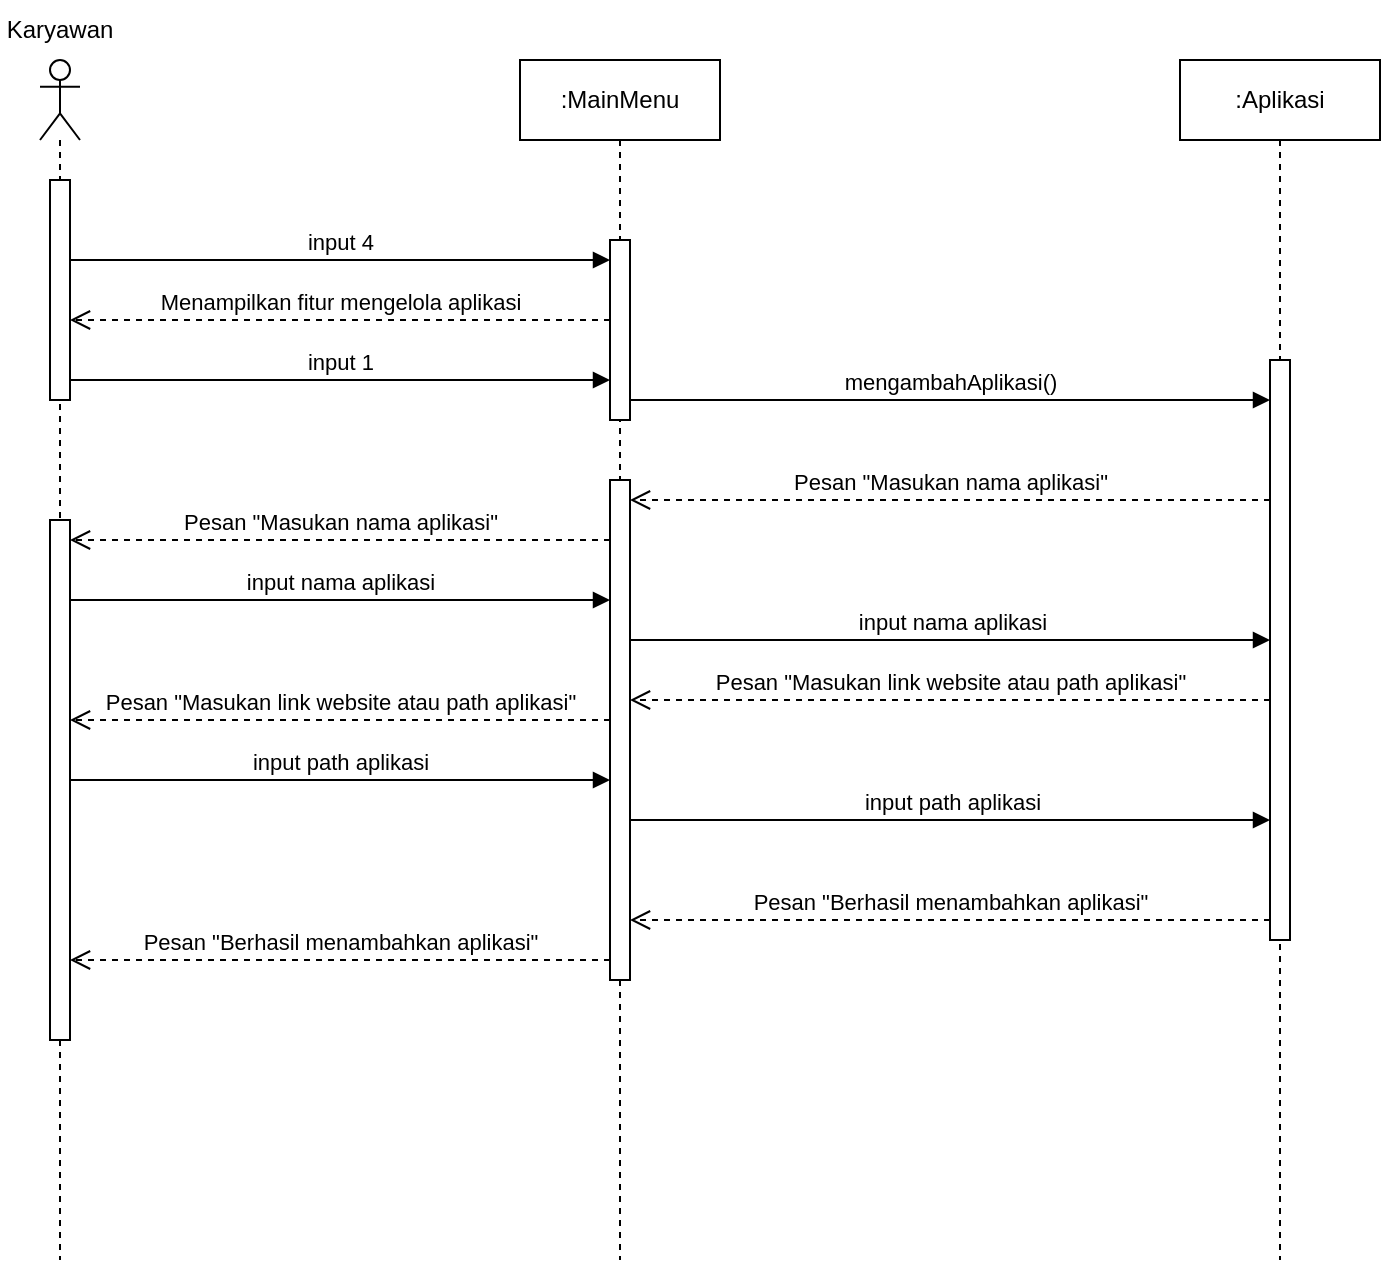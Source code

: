 <mxfile version="20.8.16" type="device"><diagram name="Page-1" id="hsEiUE6rb0Fl2Vn4ClH9"><mxGraphModel dx="858" dy="1035" grid="1" gridSize="10" guides="1" tooltips="1" connect="1" arrows="1" fold="1" page="1" pageScale="1" pageWidth="850" pageHeight="1100" math="0" shadow="0"><root><mxCell id="0"/><mxCell id="1" parent="0"/><mxCell id="4gzH-JT1sRoO6kG5hgGp-1" value="" style="shape=umlLifeline;participant=umlActor;perimeter=lifelinePerimeter;whiteSpace=wrap;html=1;container=1;collapsible=0;recursiveResize=0;verticalAlign=top;spacingTop=36;outlineConnect=0;" vertex="1" parent="1"><mxGeometry x="40" y="80" width="20" height="600" as="geometry"/></mxCell><mxCell id="4gzH-JT1sRoO6kG5hgGp-2" value="" style="html=1;points=[];perimeter=orthogonalPerimeter;" vertex="1" parent="4gzH-JT1sRoO6kG5hgGp-1"><mxGeometry x="5" y="60" width="10" height="110" as="geometry"/></mxCell><mxCell id="4gzH-JT1sRoO6kG5hgGp-3" value="" style="html=1;points=[];perimeter=orthogonalPerimeter;" vertex="1" parent="4gzH-JT1sRoO6kG5hgGp-1"><mxGeometry x="5" y="230" width="10" height="260" as="geometry"/></mxCell><mxCell id="4gzH-JT1sRoO6kG5hgGp-4" value="Karyawan" style="text;html=1;strokeColor=none;fillColor=none;align=center;verticalAlign=middle;whiteSpace=wrap;rounded=0;" vertex="1" parent="1"><mxGeometry x="20" y="50" width="60" height="30" as="geometry"/></mxCell><mxCell id="4gzH-JT1sRoO6kG5hgGp-5" value=":MainMenu" style="shape=umlLifeline;perimeter=lifelinePerimeter;whiteSpace=wrap;html=1;container=1;collapsible=0;recursiveResize=0;outlineConnect=0;" vertex="1" parent="1"><mxGeometry x="280" y="80" width="100" height="600" as="geometry"/></mxCell><mxCell id="4gzH-JT1sRoO6kG5hgGp-6" value="" style="html=1;points=[];perimeter=orthogonalPerimeter;" vertex="1" parent="4gzH-JT1sRoO6kG5hgGp-5"><mxGeometry x="45" y="90" width="10" height="90" as="geometry"/></mxCell><mxCell id="4gzH-JT1sRoO6kG5hgGp-7" value="" style="html=1;points=[];perimeter=orthogonalPerimeter;" vertex="1" parent="4gzH-JT1sRoO6kG5hgGp-5"><mxGeometry x="45" y="210" width="10" height="250" as="geometry"/></mxCell><mxCell id="4gzH-JT1sRoO6kG5hgGp-8" value=":Aplikasi" style="shape=umlLifeline;perimeter=lifelinePerimeter;whiteSpace=wrap;html=1;container=1;collapsible=0;recursiveResize=0;outlineConnect=0;" vertex="1" parent="1"><mxGeometry x="610" y="80" width="100" height="600" as="geometry"/></mxCell><mxCell id="4gzH-JT1sRoO6kG5hgGp-9" value="" style="html=1;points=[];perimeter=orthogonalPerimeter;" vertex="1" parent="4gzH-JT1sRoO6kG5hgGp-8"><mxGeometry x="45" y="150" width="10" height="290" as="geometry"/></mxCell><mxCell id="4gzH-JT1sRoO6kG5hgGp-10" value="input 4" style="html=1;verticalAlign=bottom;endArrow=block;rounded=0;" edge="1" parent="1" source="4gzH-JT1sRoO6kG5hgGp-2" target="4gzH-JT1sRoO6kG5hgGp-6"><mxGeometry width="80" relative="1" as="geometry"><mxPoint x="140" y="190" as="sourcePoint"/><mxPoint x="220" y="190" as="targetPoint"/><Array as="points"><mxPoint x="230" y="180"/></Array></mxGeometry></mxCell><mxCell id="4gzH-JT1sRoO6kG5hgGp-11" value="Menampilkan fitur mengelola aplikasi" style="html=1;verticalAlign=bottom;endArrow=open;dashed=1;endSize=8;rounded=0;" edge="1" parent="1" source="4gzH-JT1sRoO6kG5hgGp-6" target="4gzH-JT1sRoO6kG5hgGp-2"><mxGeometry relative="1" as="geometry"><mxPoint x="250" y="230" as="sourcePoint"/><mxPoint x="170" y="230" as="targetPoint"/><Array as="points"><mxPoint x="240" y="210"/></Array></mxGeometry></mxCell><mxCell id="4gzH-JT1sRoO6kG5hgGp-12" value="input 1" style="html=1;verticalAlign=bottom;endArrow=block;rounded=0;" edge="1" parent="1" source="4gzH-JT1sRoO6kG5hgGp-2" target="4gzH-JT1sRoO6kG5hgGp-6"><mxGeometry width="80" relative="1" as="geometry"><mxPoint x="140" y="259.71" as="sourcePoint"/><mxPoint x="330" y="259.71" as="targetPoint"/><Array as="points"><mxPoint x="230" y="240"/><mxPoint x="250" y="240"/><mxPoint x="280" y="240"/></Array></mxGeometry></mxCell><mxCell id="4gzH-JT1sRoO6kG5hgGp-13" value="mengambahAplikasi()" style="html=1;verticalAlign=bottom;endArrow=block;rounded=0;" edge="1" parent="1" source="4gzH-JT1sRoO6kG5hgGp-6" target="4gzH-JT1sRoO6kG5hgGp-9"><mxGeometry width="80" relative="1" as="geometry"><mxPoint x="340" y="250" as="sourcePoint"/><mxPoint x="530" y="250" as="targetPoint"/><Array as="points"><mxPoint x="435" y="250"/><mxPoint x="455" y="250"/><mxPoint x="485" y="250"/></Array></mxGeometry></mxCell><mxCell id="4gzH-JT1sRoO6kG5hgGp-14" value="Pesan &quot;Masukan nama aplikasi&quot;" style="html=1;verticalAlign=bottom;endArrow=open;dashed=1;endSize=8;rounded=0;" edge="1" parent="1" source="4gzH-JT1sRoO6kG5hgGp-9" target="4gzH-JT1sRoO6kG5hgGp-7"><mxGeometry relative="1" as="geometry"><mxPoint x="530" y="300" as="sourcePoint"/><mxPoint x="340" y="300" as="targetPoint"/><Array as="points"><mxPoint x="445" y="300"/></Array></mxGeometry></mxCell><mxCell id="4gzH-JT1sRoO6kG5hgGp-15" value="Pesan &quot;Masukan nama aplikasi&quot;" style="html=1;verticalAlign=bottom;endArrow=open;dashed=1;endSize=8;rounded=0;" edge="1" parent="1" source="4gzH-JT1sRoO6kG5hgGp-7" target="4gzH-JT1sRoO6kG5hgGp-3"><mxGeometry relative="1" as="geometry"><mxPoint x="320" y="320" as="sourcePoint"/><mxPoint x="140" y="320" as="targetPoint"/><Array as="points"><mxPoint x="250" y="320"/></Array></mxGeometry></mxCell><mxCell id="4gzH-JT1sRoO6kG5hgGp-16" value="input nama aplikasi" style="html=1;verticalAlign=bottom;endArrow=block;rounded=0;" edge="1" parent="1" source="4gzH-JT1sRoO6kG5hgGp-3" target="4gzH-JT1sRoO6kG5hgGp-7"><mxGeometry width="80" relative="1" as="geometry"><mxPoint x="140" y="350" as="sourcePoint"/><mxPoint x="330" y="350" as="targetPoint"/><Array as="points"><mxPoint x="235" y="350"/><mxPoint x="255" y="350"/><mxPoint x="285" y="350"/></Array></mxGeometry></mxCell><mxCell id="4gzH-JT1sRoO6kG5hgGp-17" value="input nama aplikasi" style="html=1;verticalAlign=bottom;endArrow=block;rounded=0;" edge="1" parent="1" source="4gzH-JT1sRoO6kG5hgGp-7" target="4gzH-JT1sRoO6kG5hgGp-9"><mxGeometry x="0.003" width="80" relative="1" as="geometry"><mxPoint x="340" y="370" as="sourcePoint"/><mxPoint x="530" y="370" as="targetPoint"/><Array as="points"><mxPoint x="440" y="370"/><mxPoint x="460" y="370"/><mxPoint x="490" y="370"/></Array><mxPoint as="offset"/></mxGeometry></mxCell><mxCell id="4gzH-JT1sRoO6kG5hgGp-18" value="Pesan &quot;Masukan link website atau path aplikasi&quot;" style="html=1;verticalAlign=bottom;endArrow=open;dashed=1;endSize=8;rounded=0;" edge="1" parent="1" source="4gzH-JT1sRoO6kG5hgGp-7" target="4gzH-JT1sRoO6kG5hgGp-3"><mxGeometry relative="1" as="geometry"><mxPoint x="320" y="410" as="sourcePoint"/><mxPoint x="130" y="410" as="targetPoint"/><Array as="points"><mxPoint x="245" y="410"/></Array></mxGeometry></mxCell><mxCell id="4gzH-JT1sRoO6kG5hgGp-19" value="Pesan &quot;Masukan link website atau path aplikasi&quot;" style="html=1;verticalAlign=bottom;endArrow=open;dashed=1;endSize=8;rounded=0;" edge="1" parent="1" source="4gzH-JT1sRoO6kG5hgGp-9" target="4gzH-JT1sRoO6kG5hgGp-7"><mxGeometry relative="1" as="geometry"><mxPoint x="510" y="390" as="sourcePoint"/><mxPoint x="330" y="390" as="targetPoint"/><Array as="points"><mxPoint x="480" y="400"/><mxPoint x="390" y="400"/></Array></mxGeometry></mxCell><mxCell id="4gzH-JT1sRoO6kG5hgGp-20" value="input path&amp;nbsp;aplikasi" style="html=1;verticalAlign=bottom;endArrow=block;rounded=0;" edge="1" parent="1" source="4gzH-JT1sRoO6kG5hgGp-7" target="4gzH-JT1sRoO6kG5hgGp-9"><mxGeometry x="0.003" width="80" relative="1" as="geometry"><mxPoint x="330" y="460" as="sourcePoint"/><mxPoint x="510" y="460" as="targetPoint"/><Array as="points"><mxPoint x="435" y="460"/><mxPoint x="455" y="460"/><mxPoint x="485" y="460"/></Array><mxPoint as="offset"/></mxGeometry></mxCell><mxCell id="4gzH-JT1sRoO6kG5hgGp-21" value="input path aplikasi" style="html=1;verticalAlign=bottom;endArrow=block;rounded=0;" edge="1" parent="1" source="4gzH-JT1sRoO6kG5hgGp-3" target="4gzH-JT1sRoO6kG5hgGp-7"><mxGeometry x="-0.002" width="80" relative="1" as="geometry"><mxPoint x="130" y="440" as="sourcePoint"/><mxPoint x="320" y="440" as="targetPoint"/><Array as="points"><mxPoint x="230" y="440"/><mxPoint x="250" y="440"/><mxPoint x="280" y="440"/></Array><mxPoint as="offset"/></mxGeometry></mxCell><mxCell id="4gzH-JT1sRoO6kG5hgGp-23" value="Pesan &quot;Berhasil menambahkan aplikasi&quot;" style="html=1;verticalAlign=bottom;endArrow=open;dashed=1;endSize=8;rounded=0;" edge="1" parent="1" source="4gzH-JT1sRoO6kG5hgGp-9" target="4gzH-JT1sRoO6kG5hgGp-7"><mxGeometry relative="1" as="geometry"><mxPoint x="440" y="530" as="sourcePoint"/><mxPoint x="360" y="530" as="targetPoint"/><Array as="points"><mxPoint x="480" y="510"/><mxPoint x="460" y="510"/></Array></mxGeometry></mxCell><mxCell id="4gzH-JT1sRoO6kG5hgGp-24" value="Pesan &quot;Berhasil menambahkan aplikasi&quot;" style="html=1;verticalAlign=bottom;endArrow=open;dashed=1;endSize=8;rounded=0;" edge="1" parent="1" source="4gzH-JT1sRoO6kG5hgGp-7" target="4gzH-JT1sRoO6kG5hgGp-3"><mxGeometry relative="1" as="geometry"><mxPoint x="320" y="520" as="sourcePoint"/><mxPoint y="520" as="targetPoint"/><Array as="points"><mxPoint x="210" y="530"/><mxPoint x="125" y="530"/></Array></mxGeometry></mxCell></root></mxGraphModel></diagram></mxfile>